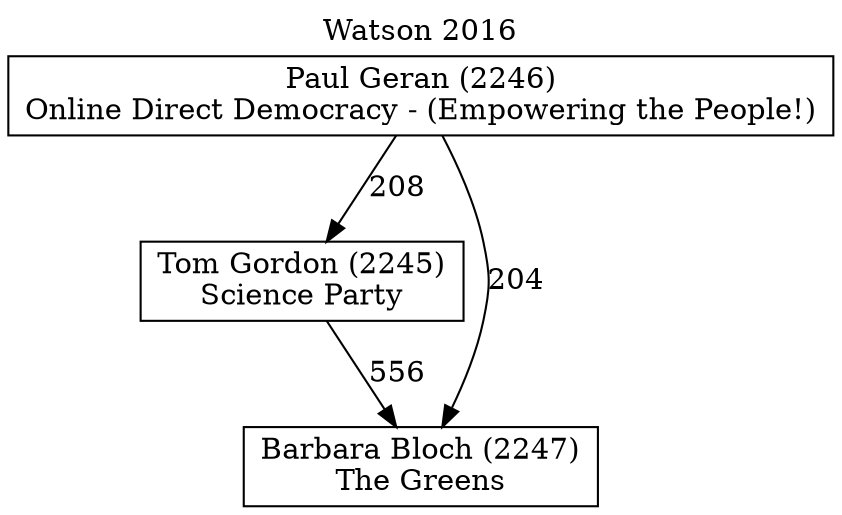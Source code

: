 // House preference flow
digraph "Barbara Bloch (2247)_Watson_2016" {
	graph [label="Watson 2016" labelloc=t mclimit=10]
	node [shape=box]
	"Tom Gordon (2245)" [label="Tom Gordon (2245)
Science Party"]
	"Paul Geran (2246)" [label="Paul Geran (2246)
Online Direct Democracy - (Empowering the People!)"]
	"Barbara Bloch (2247)" [label="Barbara Bloch (2247)
The Greens"]
	"Paul Geran (2246)" -> "Barbara Bloch (2247)" [label=204]
	"Paul Geran (2246)" -> "Tom Gordon (2245)" [label=208]
	"Tom Gordon (2245)" -> "Barbara Bloch (2247)" [label=556]
}

